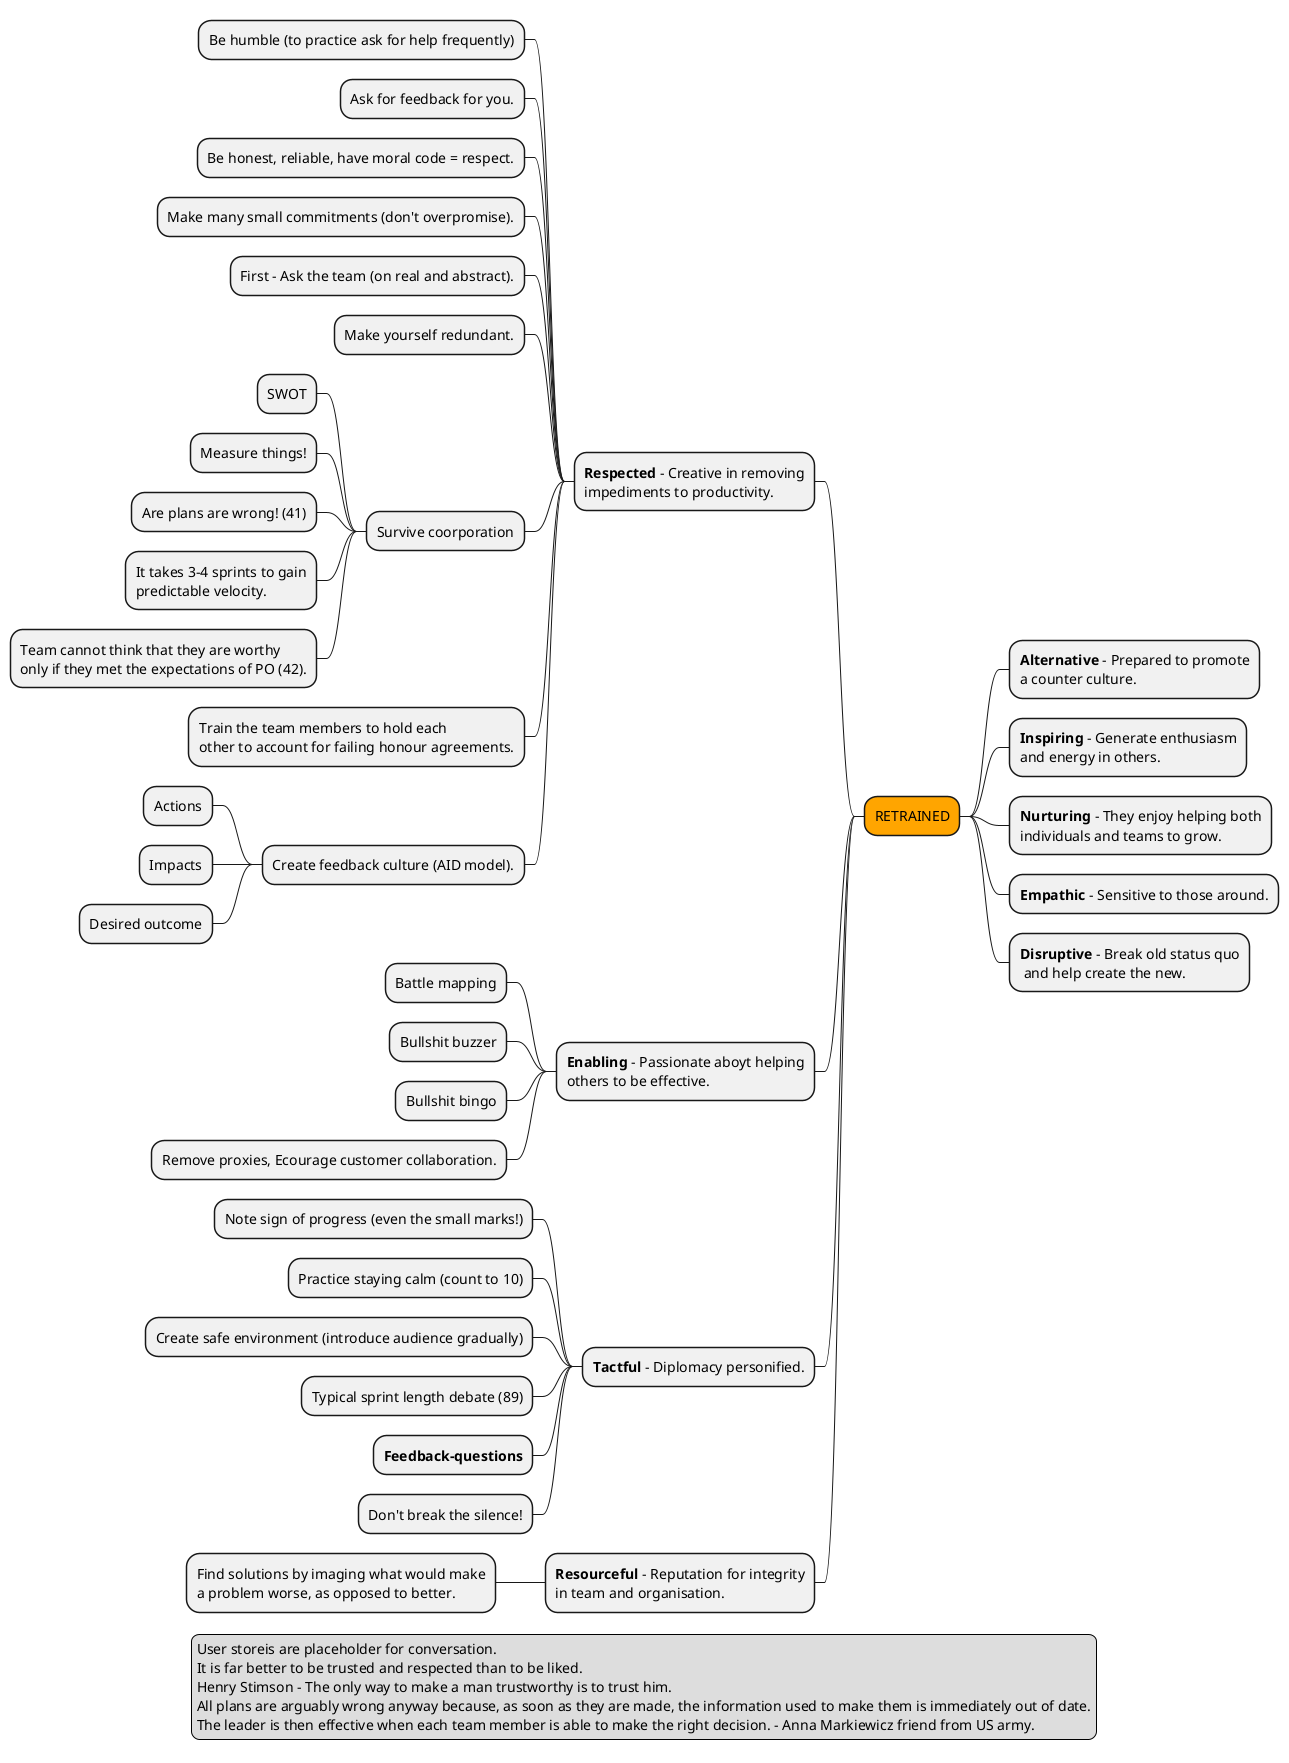 @startmindmap
*[#Orange] RETRAINED
left side
** **Respected** - Creative in removing\nimpediments to productivity.
*** Be humble (to practice ask for help frequently)
*** Ask for feedback for you.
*** Be honest, reliable, have moral code = respect.
*** Make many small commitments (don't overpromise).
*** First - Ask the team (on real and abstract).
*** Make yourself redundant.
*** Survive coorporation
**** SWOT
**** Measure things!
**** Are plans are wrong! (41)
**** It takes 3-4 sprints to gain\npredictable velocity.
**** Team cannot think that they are worthy\nonly if they met the expectations of PO (42).
*** Train the team members to hold each\nother to account for failing honour agreements.
*** Create feedback culture (AID model).
**** Actions
**** Impacts
**** Desired outcome

** **Enabling** - Passionate aboyt helping\nothers to be effective.
*** Battle mapping
*** Bullshit buzzer
*** Bullshit bingo
*** Remove proxies, Ecourage customer collaboration.

** **Tactful** - Diplomacy personified.
*** Note sign of progress (even the small marks!)
*** Practice staying calm (count to 10)
*** Create safe environment (introduce audience gradually)
*** Typical sprint length debate (89)
*** **Feedback-questions**
*** Don't break the silence!


** **Resourceful** - Reputation for integrity\nin team and organisation.
*** Find solutions by imaging what would make\na problem worse, as opposed to better.

right side
** **Alternative** - Prepared to promote\na counter culture.
** **Inspiring** - Generate enthusiasm\nand energy in others.
** **Nurturing** - They enjoy helping both\nindividuals and teams to grow.
** **Empathic** - Sensitive to those around.
** **Disruptive** - Break old status quo\n and help create the new. 
legend
User storeis are placeholder for conversation. 
It is far better to be trusted and respected than to be liked. 
Henry Stimson - The only way to make a man trustworthy is to trust him.
All plans are arguably wrong anyway because, as soon as they are made, the information used to make them is immediately out of date.
The leader is then effective when each team member is able to make the right decision. - Anna Markiewicz friend from US army.
endlegend
@endmindmap